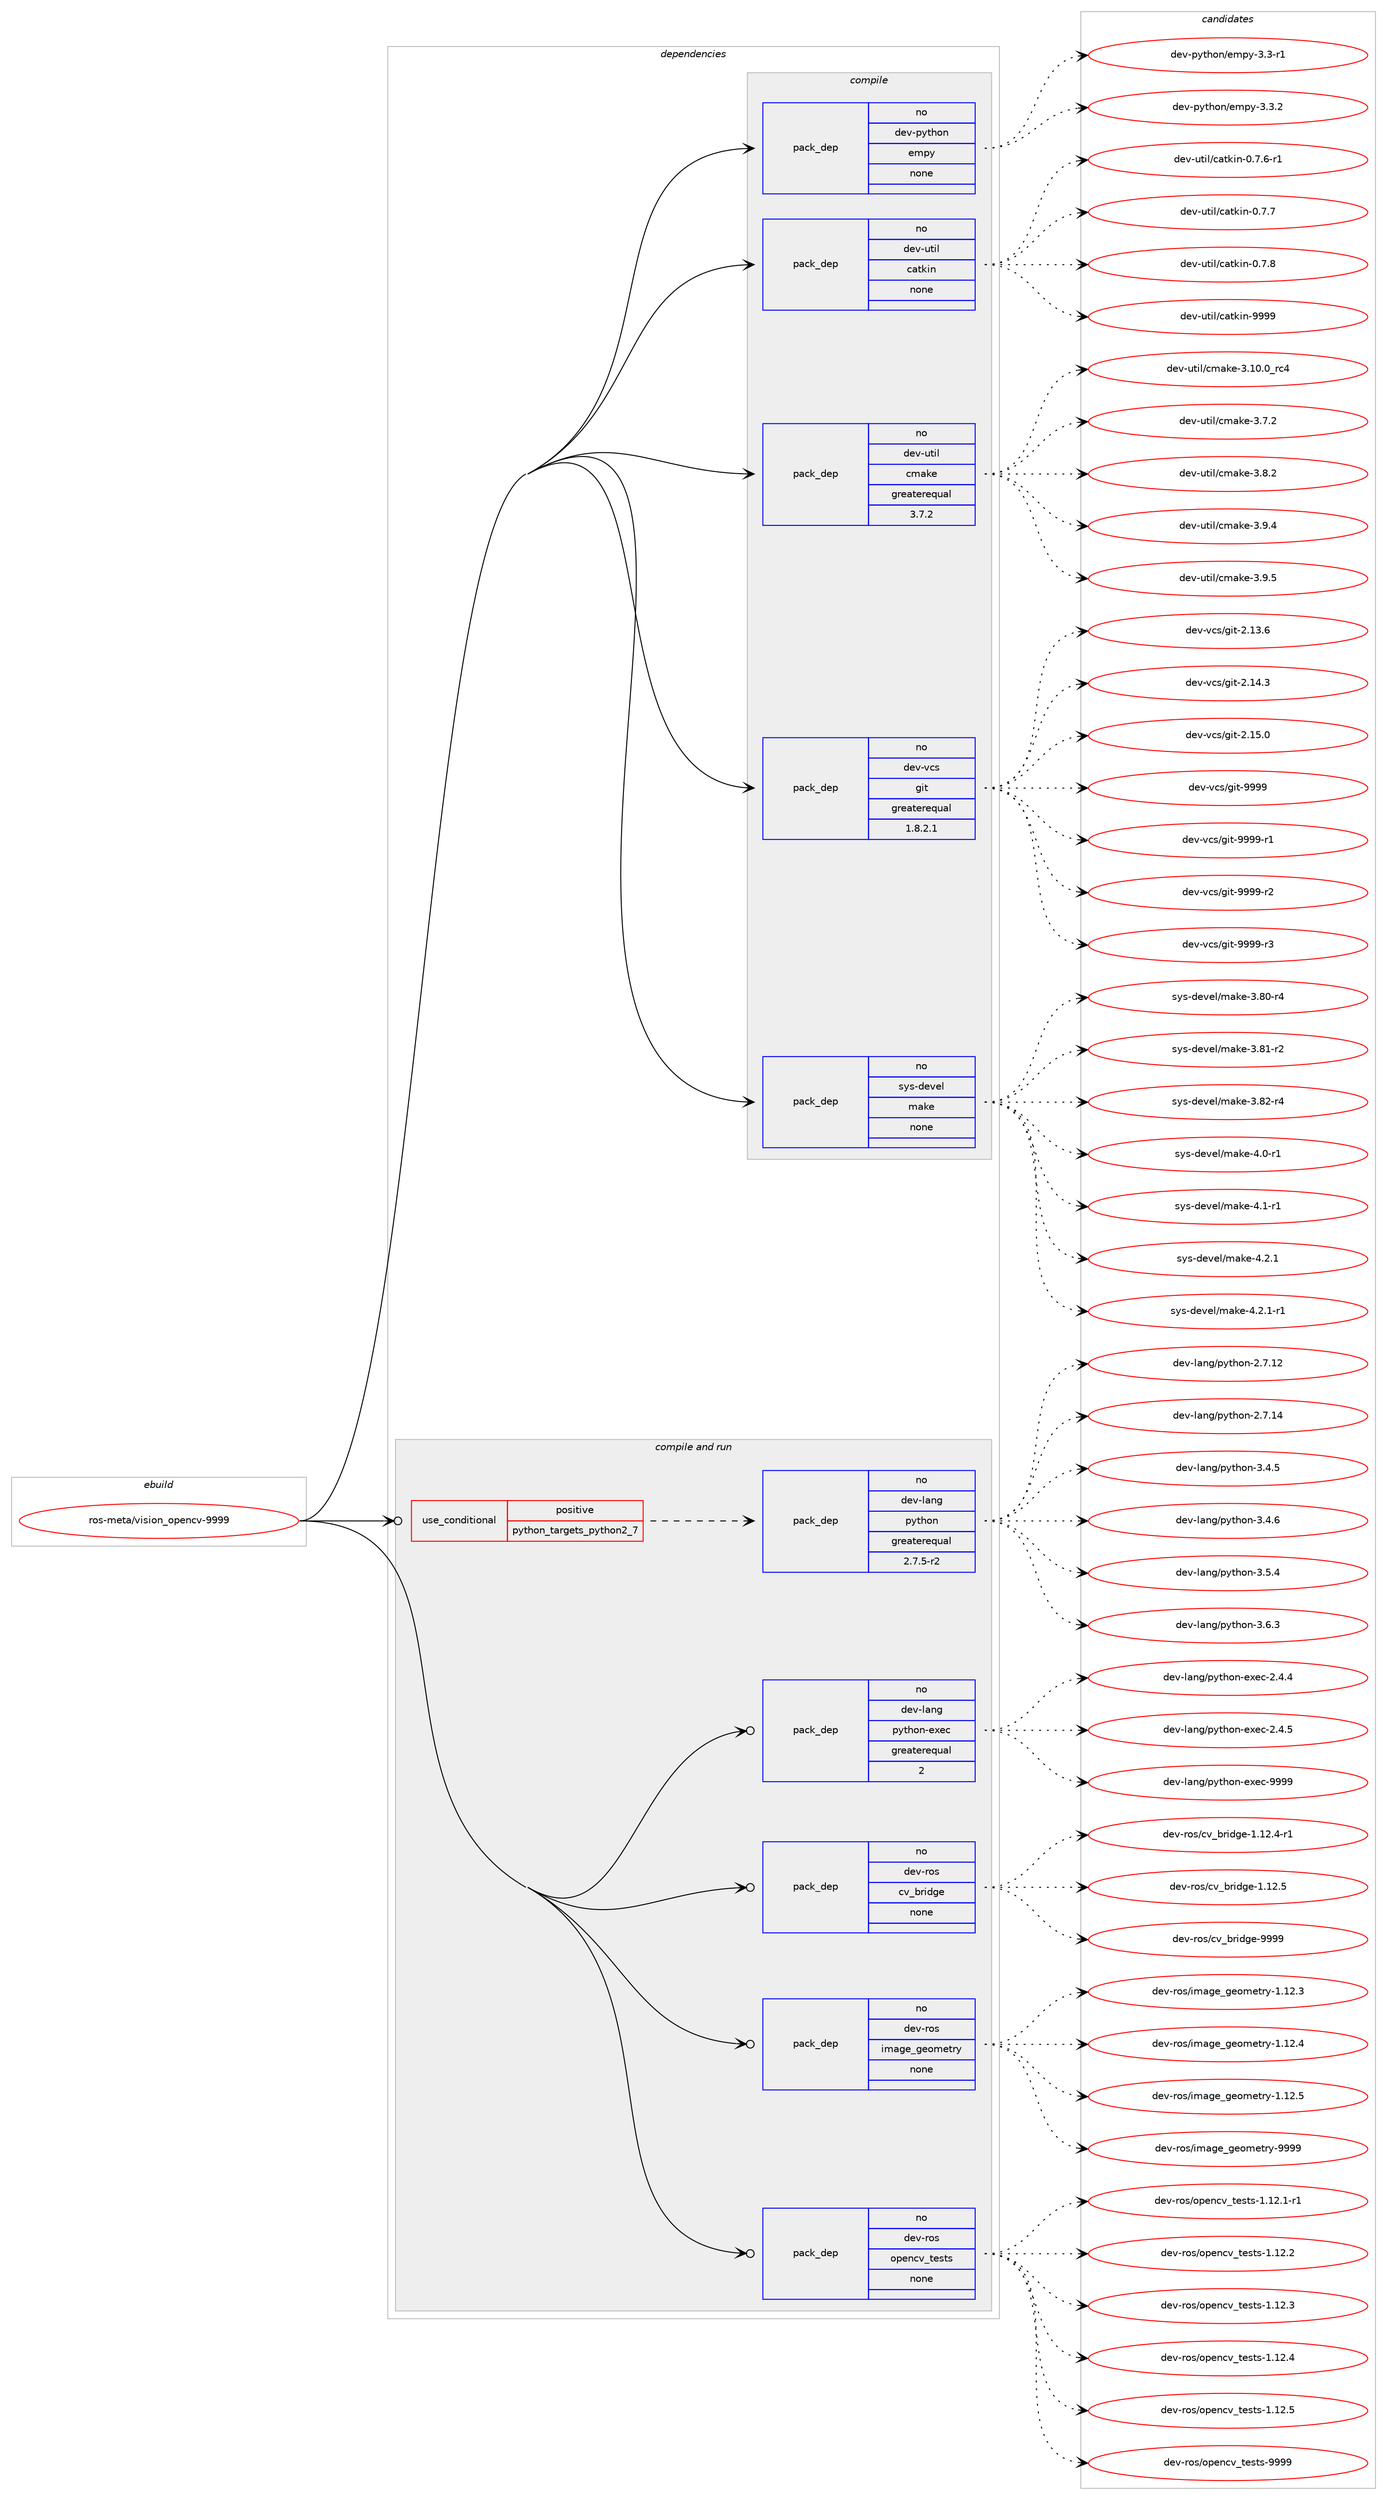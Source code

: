 digraph prolog {

# *************
# Graph options
# *************

newrank=true;
concentrate=true;
compound=true;
graph [rankdir=LR,fontname=Helvetica,fontsize=10,ranksep=1.5];#, ranksep=2.5, nodesep=0.2];
edge  [arrowhead=vee];
node  [fontname=Helvetica,fontsize=10];

# **********
# The ebuild
# **********

subgraph cluster_leftcol {
color=gray;
rank=same;
label=<<i>ebuild</i>>;
id [label="ros-meta/vision_opencv-9999", color=red, width=4, href="../ros-meta/vision_opencv-9999.svg"];
}

# ****************
# The dependencies
# ****************

subgraph cluster_midcol {
color=gray;
label=<<i>dependencies</i>>;
subgraph cluster_compile {
fillcolor="#eeeeee";
style=filled;
label=<<i>compile</i>>;
subgraph pack326539 {
dependency443289 [label=<<TABLE BORDER="0" CELLBORDER="1" CELLSPACING="0" CELLPADDING="4" WIDTH="220"><TR><TD ROWSPAN="6" CELLPADDING="30">pack_dep</TD></TR><TR><TD WIDTH="110">no</TD></TR><TR><TD>dev-python</TD></TR><TR><TD>empy</TD></TR><TR><TD>none</TD></TR><TR><TD></TD></TR></TABLE>>, shape=none, color=blue];
}
id:e -> dependency443289:w [weight=20,style="solid",arrowhead="vee"];
subgraph pack326540 {
dependency443290 [label=<<TABLE BORDER="0" CELLBORDER="1" CELLSPACING="0" CELLPADDING="4" WIDTH="220"><TR><TD ROWSPAN="6" CELLPADDING="30">pack_dep</TD></TR><TR><TD WIDTH="110">no</TD></TR><TR><TD>dev-util</TD></TR><TR><TD>catkin</TD></TR><TR><TD>none</TD></TR><TR><TD></TD></TR></TABLE>>, shape=none, color=blue];
}
id:e -> dependency443290:w [weight=20,style="solid",arrowhead="vee"];
subgraph pack326541 {
dependency443291 [label=<<TABLE BORDER="0" CELLBORDER="1" CELLSPACING="0" CELLPADDING="4" WIDTH="220"><TR><TD ROWSPAN="6" CELLPADDING="30">pack_dep</TD></TR><TR><TD WIDTH="110">no</TD></TR><TR><TD>dev-util</TD></TR><TR><TD>cmake</TD></TR><TR><TD>greaterequal</TD></TR><TR><TD>3.7.2</TD></TR></TABLE>>, shape=none, color=blue];
}
id:e -> dependency443291:w [weight=20,style="solid",arrowhead="vee"];
subgraph pack326542 {
dependency443292 [label=<<TABLE BORDER="0" CELLBORDER="1" CELLSPACING="0" CELLPADDING="4" WIDTH="220"><TR><TD ROWSPAN="6" CELLPADDING="30">pack_dep</TD></TR><TR><TD WIDTH="110">no</TD></TR><TR><TD>dev-vcs</TD></TR><TR><TD>git</TD></TR><TR><TD>greaterequal</TD></TR><TR><TD>1.8.2.1</TD></TR></TABLE>>, shape=none, color=blue];
}
id:e -> dependency443292:w [weight=20,style="solid",arrowhead="vee"];
subgraph pack326543 {
dependency443293 [label=<<TABLE BORDER="0" CELLBORDER="1" CELLSPACING="0" CELLPADDING="4" WIDTH="220"><TR><TD ROWSPAN="6" CELLPADDING="30">pack_dep</TD></TR><TR><TD WIDTH="110">no</TD></TR><TR><TD>sys-devel</TD></TR><TR><TD>make</TD></TR><TR><TD>none</TD></TR><TR><TD></TD></TR></TABLE>>, shape=none, color=blue];
}
id:e -> dependency443293:w [weight=20,style="solid",arrowhead="vee"];
}
subgraph cluster_compileandrun {
fillcolor="#eeeeee";
style=filled;
label=<<i>compile and run</i>>;
subgraph cond109101 {
dependency443294 [label=<<TABLE BORDER="0" CELLBORDER="1" CELLSPACING="0" CELLPADDING="4"><TR><TD ROWSPAN="3" CELLPADDING="10">use_conditional</TD></TR><TR><TD>positive</TD></TR><TR><TD>python_targets_python2_7</TD></TR></TABLE>>, shape=none, color=red];
subgraph pack326544 {
dependency443295 [label=<<TABLE BORDER="0" CELLBORDER="1" CELLSPACING="0" CELLPADDING="4" WIDTH="220"><TR><TD ROWSPAN="6" CELLPADDING="30">pack_dep</TD></TR><TR><TD WIDTH="110">no</TD></TR><TR><TD>dev-lang</TD></TR><TR><TD>python</TD></TR><TR><TD>greaterequal</TD></TR><TR><TD>2.7.5-r2</TD></TR></TABLE>>, shape=none, color=blue];
}
dependency443294:e -> dependency443295:w [weight=20,style="dashed",arrowhead="vee"];
}
id:e -> dependency443294:w [weight=20,style="solid",arrowhead="odotvee"];
subgraph pack326545 {
dependency443296 [label=<<TABLE BORDER="0" CELLBORDER="1" CELLSPACING="0" CELLPADDING="4" WIDTH="220"><TR><TD ROWSPAN="6" CELLPADDING="30">pack_dep</TD></TR><TR><TD WIDTH="110">no</TD></TR><TR><TD>dev-lang</TD></TR><TR><TD>python-exec</TD></TR><TR><TD>greaterequal</TD></TR><TR><TD>2</TD></TR></TABLE>>, shape=none, color=blue];
}
id:e -> dependency443296:w [weight=20,style="solid",arrowhead="odotvee"];
subgraph pack326546 {
dependency443297 [label=<<TABLE BORDER="0" CELLBORDER="1" CELLSPACING="0" CELLPADDING="4" WIDTH="220"><TR><TD ROWSPAN="6" CELLPADDING="30">pack_dep</TD></TR><TR><TD WIDTH="110">no</TD></TR><TR><TD>dev-ros</TD></TR><TR><TD>cv_bridge</TD></TR><TR><TD>none</TD></TR><TR><TD></TD></TR></TABLE>>, shape=none, color=blue];
}
id:e -> dependency443297:w [weight=20,style="solid",arrowhead="odotvee"];
subgraph pack326547 {
dependency443298 [label=<<TABLE BORDER="0" CELLBORDER="1" CELLSPACING="0" CELLPADDING="4" WIDTH="220"><TR><TD ROWSPAN="6" CELLPADDING="30">pack_dep</TD></TR><TR><TD WIDTH="110">no</TD></TR><TR><TD>dev-ros</TD></TR><TR><TD>image_geometry</TD></TR><TR><TD>none</TD></TR><TR><TD></TD></TR></TABLE>>, shape=none, color=blue];
}
id:e -> dependency443298:w [weight=20,style="solid",arrowhead="odotvee"];
subgraph pack326548 {
dependency443299 [label=<<TABLE BORDER="0" CELLBORDER="1" CELLSPACING="0" CELLPADDING="4" WIDTH="220"><TR><TD ROWSPAN="6" CELLPADDING="30">pack_dep</TD></TR><TR><TD WIDTH="110">no</TD></TR><TR><TD>dev-ros</TD></TR><TR><TD>opencv_tests</TD></TR><TR><TD>none</TD></TR><TR><TD></TD></TR></TABLE>>, shape=none, color=blue];
}
id:e -> dependency443299:w [weight=20,style="solid",arrowhead="odotvee"];
}
subgraph cluster_run {
fillcolor="#eeeeee";
style=filled;
label=<<i>run</i>>;
}
}

# **************
# The candidates
# **************

subgraph cluster_choices {
rank=same;
color=gray;
label=<<i>candidates</i>>;

subgraph choice326539 {
color=black;
nodesep=1;
choice1001011184511212111610411111047101109112121455146514511449 [label="dev-python/empy-3.3-r1", color=red, width=4,href="../dev-python/empy-3.3-r1.svg"];
choice1001011184511212111610411111047101109112121455146514650 [label="dev-python/empy-3.3.2", color=red, width=4,href="../dev-python/empy-3.3.2.svg"];
dependency443289:e -> choice1001011184511212111610411111047101109112121455146514511449:w [style=dotted,weight="100"];
dependency443289:e -> choice1001011184511212111610411111047101109112121455146514650:w [style=dotted,weight="100"];
}
subgraph choice326540 {
color=black;
nodesep=1;
choice100101118451171161051084799971161071051104548465546544511449 [label="dev-util/catkin-0.7.6-r1", color=red, width=4,href="../dev-util/catkin-0.7.6-r1.svg"];
choice10010111845117116105108479997116107105110454846554655 [label="dev-util/catkin-0.7.7", color=red, width=4,href="../dev-util/catkin-0.7.7.svg"];
choice10010111845117116105108479997116107105110454846554656 [label="dev-util/catkin-0.7.8", color=red, width=4,href="../dev-util/catkin-0.7.8.svg"];
choice100101118451171161051084799971161071051104557575757 [label="dev-util/catkin-9999", color=red, width=4,href="../dev-util/catkin-9999.svg"];
dependency443290:e -> choice100101118451171161051084799971161071051104548465546544511449:w [style=dotted,weight="100"];
dependency443290:e -> choice10010111845117116105108479997116107105110454846554655:w [style=dotted,weight="100"];
dependency443290:e -> choice10010111845117116105108479997116107105110454846554656:w [style=dotted,weight="100"];
dependency443290:e -> choice100101118451171161051084799971161071051104557575757:w [style=dotted,weight="100"];
}
subgraph choice326541 {
color=black;
nodesep=1;
choice1001011184511711610510847991099710710145514649484648951149952 [label="dev-util/cmake-3.10.0_rc4", color=red, width=4,href="../dev-util/cmake-3.10.0_rc4.svg"];
choice10010111845117116105108479910997107101455146554650 [label="dev-util/cmake-3.7.2", color=red, width=4,href="../dev-util/cmake-3.7.2.svg"];
choice10010111845117116105108479910997107101455146564650 [label="dev-util/cmake-3.8.2", color=red, width=4,href="../dev-util/cmake-3.8.2.svg"];
choice10010111845117116105108479910997107101455146574652 [label="dev-util/cmake-3.9.4", color=red, width=4,href="../dev-util/cmake-3.9.4.svg"];
choice10010111845117116105108479910997107101455146574653 [label="dev-util/cmake-3.9.5", color=red, width=4,href="../dev-util/cmake-3.9.5.svg"];
dependency443291:e -> choice1001011184511711610510847991099710710145514649484648951149952:w [style=dotted,weight="100"];
dependency443291:e -> choice10010111845117116105108479910997107101455146554650:w [style=dotted,weight="100"];
dependency443291:e -> choice10010111845117116105108479910997107101455146564650:w [style=dotted,weight="100"];
dependency443291:e -> choice10010111845117116105108479910997107101455146574652:w [style=dotted,weight="100"];
dependency443291:e -> choice10010111845117116105108479910997107101455146574653:w [style=dotted,weight="100"];
}
subgraph choice326542 {
color=black;
nodesep=1;
choice10010111845118991154710310511645504649514654 [label="dev-vcs/git-2.13.6", color=red, width=4,href="../dev-vcs/git-2.13.6.svg"];
choice10010111845118991154710310511645504649524651 [label="dev-vcs/git-2.14.3", color=red, width=4,href="../dev-vcs/git-2.14.3.svg"];
choice10010111845118991154710310511645504649534648 [label="dev-vcs/git-2.15.0", color=red, width=4,href="../dev-vcs/git-2.15.0.svg"];
choice1001011184511899115471031051164557575757 [label="dev-vcs/git-9999", color=red, width=4,href="../dev-vcs/git-9999.svg"];
choice10010111845118991154710310511645575757574511449 [label="dev-vcs/git-9999-r1", color=red, width=4,href="../dev-vcs/git-9999-r1.svg"];
choice10010111845118991154710310511645575757574511450 [label="dev-vcs/git-9999-r2", color=red, width=4,href="../dev-vcs/git-9999-r2.svg"];
choice10010111845118991154710310511645575757574511451 [label="dev-vcs/git-9999-r3", color=red, width=4,href="../dev-vcs/git-9999-r3.svg"];
dependency443292:e -> choice10010111845118991154710310511645504649514654:w [style=dotted,weight="100"];
dependency443292:e -> choice10010111845118991154710310511645504649524651:w [style=dotted,weight="100"];
dependency443292:e -> choice10010111845118991154710310511645504649534648:w [style=dotted,weight="100"];
dependency443292:e -> choice1001011184511899115471031051164557575757:w [style=dotted,weight="100"];
dependency443292:e -> choice10010111845118991154710310511645575757574511449:w [style=dotted,weight="100"];
dependency443292:e -> choice10010111845118991154710310511645575757574511450:w [style=dotted,weight="100"];
dependency443292:e -> choice10010111845118991154710310511645575757574511451:w [style=dotted,weight="100"];
}
subgraph choice326543 {
color=black;
nodesep=1;
choice11512111545100101118101108471099710710145514656484511452 [label="sys-devel/make-3.80-r4", color=red, width=4,href="../sys-devel/make-3.80-r4.svg"];
choice11512111545100101118101108471099710710145514656494511450 [label="sys-devel/make-3.81-r2", color=red, width=4,href="../sys-devel/make-3.81-r2.svg"];
choice11512111545100101118101108471099710710145514656504511452 [label="sys-devel/make-3.82-r4", color=red, width=4,href="../sys-devel/make-3.82-r4.svg"];
choice115121115451001011181011084710997107101455246484511449 [label="sys-devel/make-4.0-r1", color=red, width=4,href="../sys-devel/make-4.0-r1.svg"];
choice115121115451001011181011084710997107101455246494511449 [label="sys-devel/make-4.1-r1", color=red, width=4,href="../sys-devel/make-4.1-r1.svg"];
choice115121115451001011181011084710997107101455246504649 [label="sys-devel/make-4.2.1", color=red, width=4,href="../sys-devel/make-4.2.1.svg"];
choice1151211154510010111810110847109971071014552465046494511449 [label="sys-devel/make-4.2.1-r1", color=red, width=4,href="../sys-devel/make-4.2.1-r1.svg"];
dependency443293:e -> choice11512111545100101118101108471099710710145514656484511452:w [style=dotted,weight="100"];
dependency443293:e -> choice11512111545100101118101108471099710710145514656494511450:w [style=dotted,weight="100"];
dependency443293:e -> choice11512111545100101118101108471099710710145514656504511452:w [style=dotted,weight="100"];
dependency443293:e -> choice115121115451001011181011084710997107101455246484511449:w [style=dotted,weight="100"];
dependency443293:e -> choice115121115451001011181011084710997107101455246494511449:w [style=dotted,weight="100"];
dependency443293:e -> choice115121115451001011181011084710997107101455246504649:w [style=dotted,weight="100"];
dependency443293:e -> choice1151211154510010111810110847109971071014552465046494511449:w [style=dotted,weight="100"];
}
subgraph choice326544 {
color=black;
nodesep=1;
choice10010111845108971101034711212111610411111045504655464950 [label="dev-lang/python-2.7.12", color=red, width=4,href="../dev-lang/python-2.7.12.svg"];
choice10010111845108971101034711212111610411111045504655464952 [label="dev-lang/python-2.7.14", color=red, width=4,href="../dev-lang/python-2.7.14.svg"];
choice100101118451089711010347112121116104111110455146524653 [label="dev-lang/python-3.4.5", color=red, width=4,href="../dev-lang/python-3.4.5.svg"];
choice100101118451089711010347112121116104111110455146524654 [label="dev-lang/python-3.4.6", color=red, width=4,href="../dev-lang/python-3.4.6.svg"];
choice100101118451089711010347112121116104111110455146534652 [label="dev-lang/python-3.5.4", color=red, width=4,href="../dev-lang/python-3.5.4.svg"];
choice100101118451089711010347112121116104111110455146544651 [label="dev-lang/python-3.6.3", color=red, width=4,href="../dev-lang/python-3.6.3.svg"];
dependency443295:e -> choice10010111845108971101034711212111610411111045504655464950:w [style=dotted,weight="100"];
dependency443295:e -> choice10010111845108971101034711212111610411111045504655464952:w [style=dotted,weight="100"];
dependency443295:e -> choice100101118451089711010347112121116104111110455146524653:w [style=dotted,weight="100"];
dependency443295:e -> choice100101118451089711010347112121116104111110455146524654:w [style=dotted,weight="100"];
dependency443295:e -> choice100101118451089711010347112121116104111110455146534652:w [style=dotted,weight="100"];
dependency443295:e -> choice100101118451089711010347112121116104111110455146544651:w [style=dotted,weight="100"];
}
subgraph choice326545 {
color=black;
nodesep=1;
choice1001011184510897110103471121211161041111104510112010199455046524652 [label="dev-lang/python-exec-2.4.4", color=red, width=4,href="../dev-lang/python-exec-2.4.4.svg"];
choice1001011184510897110103471121211161041111104510112010199455046524653 [label="dev-lang/python-exec-2.4.5", color=red, width=4,href="../dev-lang/python-exec-2.4.5.svg"];
choice10010111845108971101034711212111610411111045101120101994557575757 [label="dev-lang/python-exec-9999", color=red, width=4,href="../dev-lang/python-exec-9999.svg"];
dependency443296:e -> choice1001011184510897110103471121211161041111104510112010199455046524652:w [style=dotted,weight="100"];
dependency443296:e -> choice1001011184510897110103471121211161041111104510112010199455046524653:w [style=dotted,weight="100"];
dependency443296:e -> choice10010111845108971101034711212111610411111045101120101994557575757:w [style=dotted,weight="100"];
}
subgraph choice326546 {
color=black;
nodesep=1;
choice1001011184511411111547991189598114105100103101454946495046524511449 [label="dev-ros/cv_bridge-1.12.4-r1", color=red, width=4,href="../dev-ros/cv_bridge-1.12.4-r1.svg"];
choice100101118451141111154799118959811410510010310145494649504653 [label="dev-ros/cv_bridge-1.12.5", color=red, width=4,href="../dev-ros/cv_bridge-1.12.5.svg"];
choice10010111845114111115479911895981141051001031014557575757 [label="dev-ros/cv_bridge-9999", color=red, width=4,href="../dev-ros/cv_bridge-9999.svg"];
dependency443297:e -> choice1001011184511411111547991189598114105100103101454946495046524511449:w [style=dotted,weight="100"];
dependency443297:e -> choice100101118451141111154799118959811410510010310145494649504653:w [style=dotted,weight="100"];
dependency443297:e -> choice10010111845114111115479911895981141051001031014557575757:w [style=dotted,weight="100"];
}
subgraph choice326547 {
color=black;
nodesep=1;
choice1001011184511411111547105109971031019510310111110910111611412145494649504651 [label="dev-ros/image_geometry-1.12.3", color=red, width=4,href="../dev-ros/image_geometry-1.12.3.svg"];
choice1001011184511411111547105109971031019510310111110910111611412145494649504652 [label="dev-ros/image_geometry-1.12.4", color=red, width=4,href="../dev-ros/image_geometry-1.12.4.svg"];
choice1001011184511411111547105109971031019510310111110910111611412145494649504653 [label="dev-ros/image_geometry-1.12.5", color=red, width=4,href="../dev-ros/image_geometry-1.12.5.svg"];
choice100101118451141111154710510997103101951031011111091011161141214557575757 [label="dev-ros/image_geometry-9999", color=red, width=4,href="../dev-ros/image_geometry-9999.svg"];
dependency443298:e -> choice1001011184511411111547105109971031019510310111110910111611412145494649504651:w [style=dotted,weight="100"];
dependency443298:e -> choice1001011184511411111547105109971031019510310111110910111611412145494649504652:w [style=dotted,weight="100"];
dependency443298:e -> choice1001011184511411111547105109971031019510310111110910111611412145494649504653:w [style=dotted,weight="100"];
dependency443298:e -> choice100101118451141111154710510997103101951031011111091011161141214557575757:w [style=dotted,weight="100"];
}
subgraph choice326548 {
color=black;
nodesep=1;
choice10010111845114111115471111121011109911895116101115116115454946495046494511449 [label="dev-ros/opencv_tests-1.12.1-r1", color=red, width=4,href="../dev-ros/opencv_tests-1.12.1-r1.svg"];
choice1001011184511411111547111112101110991189511610111511611545494649504650 [label="dev-ros/opencv_tests-1.12.2", color=red, width=4,href="../dev-ros/opencv_tests-1.12.2.svg"];
choice1001011184511411111547111112101110991189511610111511611545494649504651 [label="dev-ros/opencv_tests-1.12.3", color=red, width=4,href="../dev-ros/opencv_tests-1.12.3.svg"];
choice1001011184511411111547111112101110991189511610111511611545494649504652 [label="dev-ros/opencv_tests-1.12.4", color=red, width=4,href="../dev-ros/opencv_tests-1.12.4.svg"];
choice1001011184511411111547111112101110991189511610111511611545494649504653 [label="dev-ros/opencv_tests-1.12.5", color=red, width=4,href="../dev-ros/opencv_tests-1.12.5.svg"];
choice100101118451141111154711111210111099118951161011151161154557575757 [label="dev-ros/opencv_tests-9999", color=red, width=4,href="../dev-ros/opencv_tests-9999.svg"];
dependency443299:e -> choice10010111845114111115471111121011109911895116101115116115454946495046494511449:w [style=dotted,weight="100"];
dependency443299:e -> choice1001011184511411111547111112101110991189511610111511611545494649504650:w [style=dotted,weight="100"];
dependency443299:e -> choice1001011184511411111547111112101110991189511610111511611545494649504651:w [style=dotted,weight="100"];
dependency443299:e -> choice1001011184511411111547111112101110991189511610111511611545494649504652:w [style=dotted,weight="100"];
dependency443299:e -> choice1001011184511411111547111112101110991189511610111511611545494649504653:w [style=dotted,weight="100"];
dependency443299:e -> choice100101118451141111154711111210111099118951161011151161154557575757:w [style=dotted,weight="100"];
}
}

}
